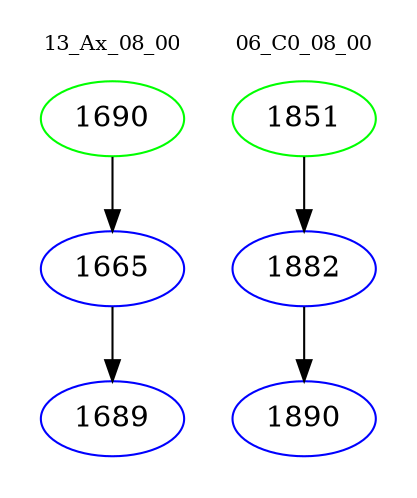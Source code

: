 digraph{
subgraph cluster_0 {
color = white
label = "13_Ax_08_00";
fontsize=10;
T0_1690 [label="1690", color="green"]
T0_1690 -> T0_1665 [color="black"]
T0_1665 [label="1665", color="blue"]
T0_1665 -> T0_1689 [color="black"]
T0_1689 [label="1689", color="blue"]
}
subgraph cluster_1 {
color = white
label = "06_C0_08_00";
fontsize=10;
T1_1851 [label="1851", color="green"]
T1_1851 -> T1_1882 [color="black"]
T1_1882 [label="1882", color="blue"]
T1_1882 -> T1_1890 [color="black"]
T1_1890 [label="1890", color="blue"]
}
}
